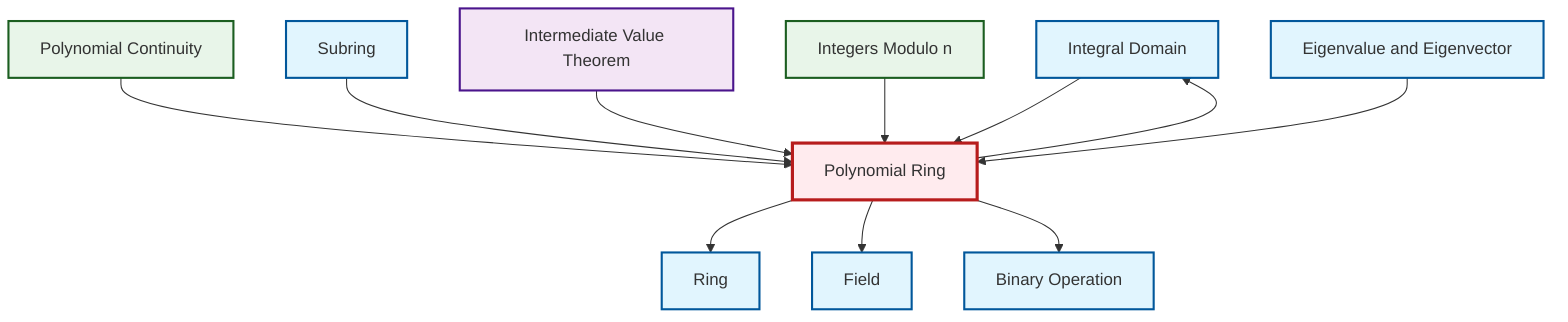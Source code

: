 graph TD
    classDef definition fill:#e1f5fe,stroke:#01579b,stroke-width:2px
    classDef theorem fill:#f3e5f5,stroke:#4a148c,stroke-width:2px
    classDef axiom fill:#fff3e0,stroke:#e65100,stroke-width:2px
    classDef example fill:#e8f5e9,stroke:#1b5e20,stroke-width:2px
    classDef current fill:#ffebee,stroke:#b71c1c,stroke-width:3px
    def-integral-domain["Integral Domain"]:::definition
    def-binary-operation["Binary Operation"]:::definition
    def-subring["Subring"]:::definition
    ex-polynomial-continuity["Polynomial Continuity"]:::example
    ex-quotient-integers-mod-n["Integers Modulo n"]:::example
    def-field["Field"]:::definition
    thm-intermediate-value["Intermediate Value Theorem"]:::theorem
    def-ring["Ring"]:::definition
    def-polynomial-ring["Polynomial Ring"]:::definition
    def-eigenvalue-eigenvector["Eigenvalue and Eigenvector"]:::definition
    def-polynomial-ring --> def-ring
    ex-polynomial-continuity --> def-polynomial-ring
    def-subring --> def-polynomial-ring
    def-polynomial-ring --> def-field
    thm-intermediate-value --> def-polynomial-ring
    ex-quotient-integers-mod-n --> def-polynomial-ring
    def-polynomial-ring --> def-binary-operation
    def-integral-domain --> def-polynomial-ring
    def-polynomial-ring --> def-integral-domain
    def-eigenvalue-eigenvector --> def-polynomial-ring
    class def-polynomial-ring current